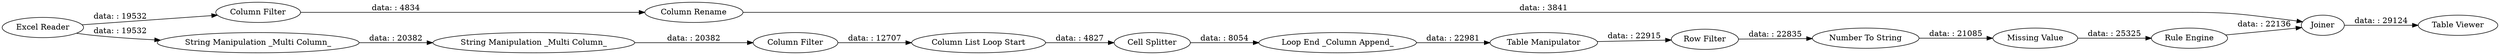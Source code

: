 digraph {
	"-6906525211626786774_9" [label="Cell Splitter"]
	"-6906525211626786774_1" [label="Excel Reader"]
	"-6906525211626786774_47" [label="Table Manipulator"]
	"-6906525211626786774_38" [label="Column Filter"]
	"-6906525211626786774_8" [label="Column Filter"]
	"-6906525211626786774_40" [label="Column Rename"]
	"-6906525211626786774_10" [label="Column List Loop Start"]
	"-6906525211626786774_50" [label="Number To String"]
	"-6906525211626786774_49" [label="Rule Engine"]
	"-6906525211626786774_46" [label="Loop End _Column Append_"]
	"-6906525211626786774_51" [label="Missing Value"]
	"-6906525211626786774_48" [label="Row Filter"]
	"-6906525211626786774_53" [label="Table Viewer"]
	"-6906525211626786774_52" [label=Joiner]
	"-6906525211626786774_3" [label="String Manipulation _Multi Column_"]
	"-6906525211626786774_2" [label="String Manipulation _Multi Column_"]
	"-6906525211626786774_49" -> "-6906525211626786774_52" [label="data: : 22136"]
	"-6906525211626786774_40" -> "-6906525211626786774_52" [label="data: : 3841"]
	"-6906525211626786774_50" -> "-6906525211626786774_51" [label="data: : 21085"]
	"-6906525211626786774_1" -> "-6906525211626786774_2" [label="data: : 19532"]
	"-6906525211626786774_46" -> "-6906525211626786774_47" [label="data: : 22981"]
	"-6906525211626786774_8" -> "-6906525211626786774_10" [label="data: : 12707"]
	"-6906525211626786774_3" -> "-6906525211626786774_8" [label="data: : 20382"]
	"-6906525211626786774_1" -> "-6906525211626786774_38" [label="data: : 19532"]
	"-6906525211626786774_10" -> "-6906525211626786774_9" [label="data: : 4827"]
	"-6906525211626786774_51" -> "-6906525211626786774_49" [label="data: : 25325"]
	"-6906525211626786774_48" -> "-6906525211626786774_50" [label="data: : 22835"]
	"-6906525211626786774_9" -> "-6906525211626786774_46" [label="data: : 8054"]
	"-6906525211626786774_47" -> "-6906525211626786774_48" [label="data: : 22915"]
	"-6906525211626786774_52" -> "-6906525211626786774_53" [label="data: : 29124"]
	"-6906525211626786774_38" -> "-6906525211626786774_40" [label="data: : 4834"]
	"-6906525211626786774_2" -> "-6906525211626786774_3" [label="data: : 20382"]
	rankdir=LR
}
